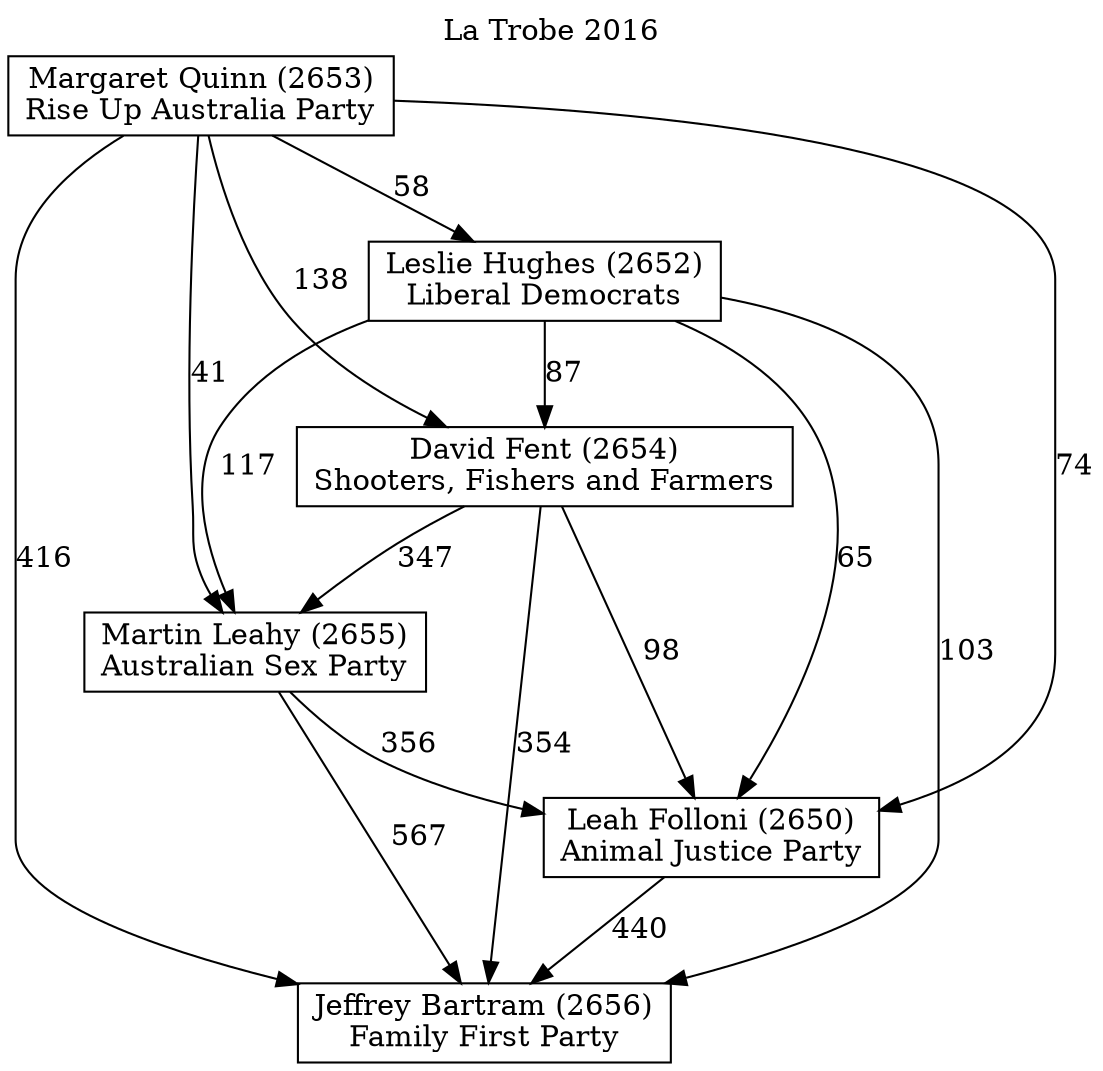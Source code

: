 // House preference flow
digraph "Jeffrey Bartram (2656)_La Trobe_2016" {
	graph [label="La Trobe 2016" labelloc=t mclimit=10]
	node [shape=box]
	"Jeffrey Bartram (2656)" [label="Jeffrey Bartram (2656)
Family First Party"]
	"Leah Folloni (2650)" [label="Leah Folloni (2650)
Animal Justice Party"]
	"Martin Leahy (2655)" [label="Martin Leahy (2655)
Australian Sex Party"]
	"David Fent (2654)" [label="David Fent (2654)
Shooters, Fishers and Farmers"]
	"Leslie Hughes (2652)" [label="Leslie Hughes (2652)
Liberal Democrats"]
	"Margaret Quinn (2653)" [label="Margaret Quinn (2653)
Rise Up Australia Party"]
	"Leah Folloni (2650)" -> "Jeffrey Bartram (2656)" [label=440]
	"Martin Leahy (2655)" -> "Leah Folloni (2650)" [label=356]
	"David Fent (2654)" -> "Martin Leahy (2655)" [label=347]
	"Leslie Hughes (2652)" -> "David Fent (2654)" [label=87]
	"Margaret Quinn (2653)" -> "Leslie Hughes (2652)" [label=58]
	"Martin Leahy (2655)" -> "Jeffrey Bartram (2656)" [label=567]
	"David Fent (2654)" -> "Jeffrey Bartram (2656)" [label=354]
	"Leslie Hughes (2652)" -> "Jeffrey Bartram (2656)" [label=103]
	"Margaret Quinn (2653)" -> "Jeffrey Bartram (2656)" [label=416]
	"Margaret Quinn (2653)" -> "David Fent (2654)" [label=138]
	"Leslie Hughes (2652)" -> "Martin Leahy (2655)" [label=117]
	"Margaret Quinn (2653)" -> "Martin Leahy (2655)" [label=41]
	"David Fent (2654)" -> "Leah Folloni (2650)" [label=98]
	"Leslie Hughes (2652)" -> "Leah Folloni (2650)" [label=65]
	"Margaret Quinn (2653)" -> "Leah Folloni (2650)" [label=74]
}
